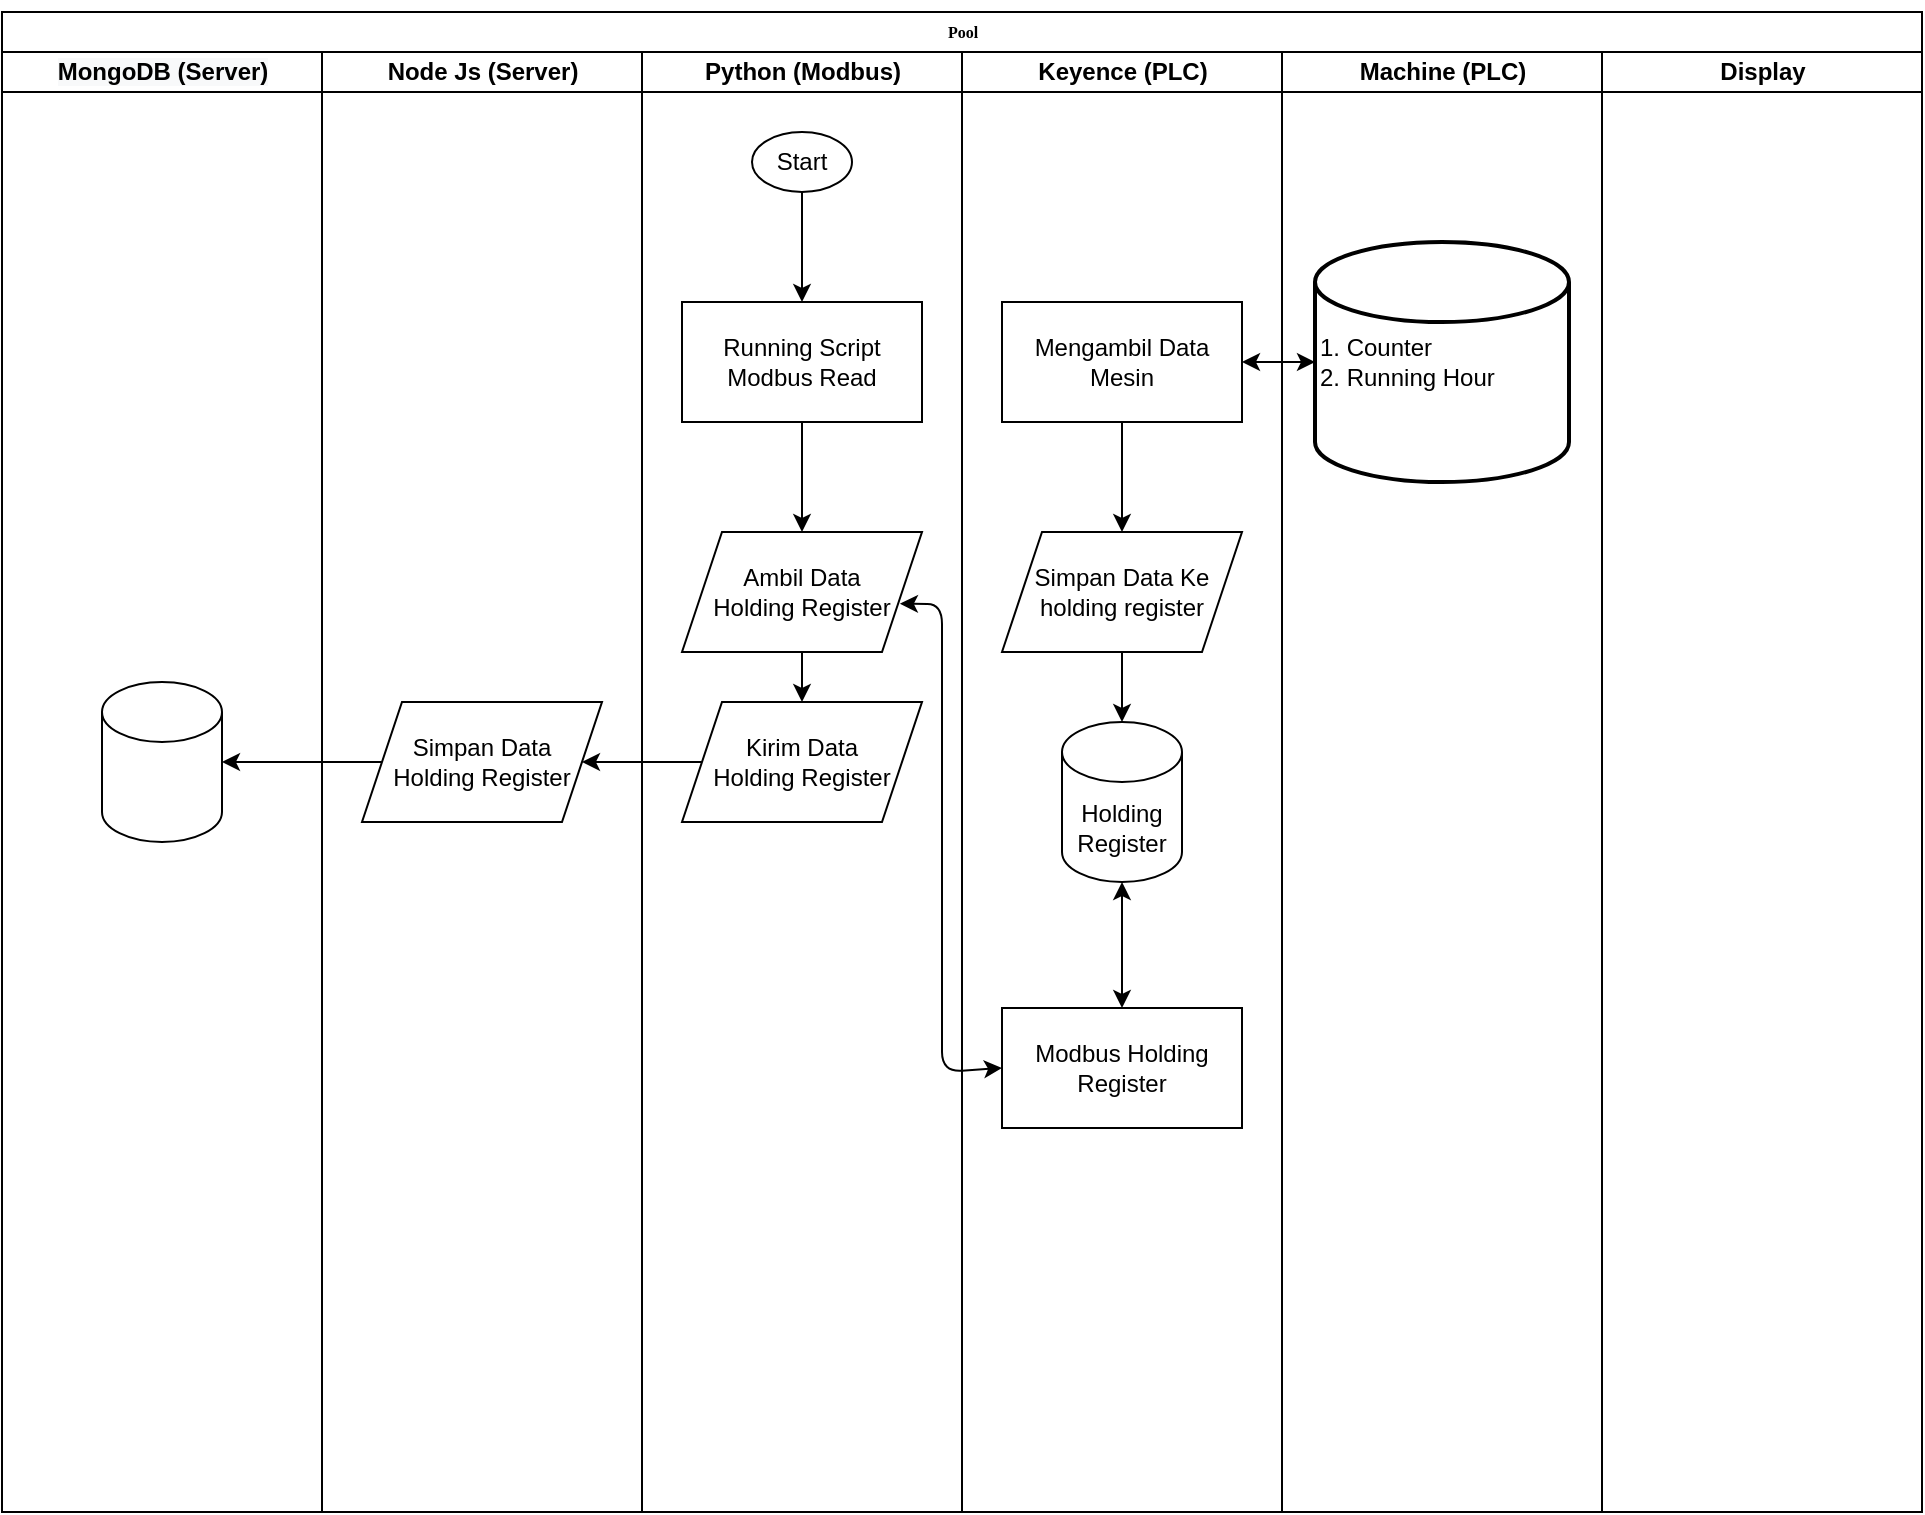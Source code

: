<mxfile version="14.6.13" type="github">
  <diagram name="Page-1" id="74e2e168-ea6b-b213-b513-2b3c1d86103e">
    <mxGraphModel dx="1447" dy="750" grid="1" gridSize="10" guides="1" tooltips="1" connect="1" arrows="1" fold="1" page="1" pageScale="1" pageWidth="1100" pageHeight="850" background="#ffffff" math="0" shadow="0">
      <root>
        <mxCell id="0" />
        <mxCell id="1" parent="0" />
        <mxCell id="77e6c97f196da883-1" value="Pool" style="swimlane;html=1;childLayout=stackLayout;startSize=20;rounded=0;shadow=0;labelBackgroundColor=none;strokeWidth=1;fontFamily=Verdana;fontSize=8;align=center;" parent="1" vertex="1">
          <mxGeometry x="90" y="30" width="960" height="750" as="geometry" />
        </mxCell>
        <mxCell id="77e6c97f196da883-2" value="&#xa;&#xa;&lt;span style=&quot;color: rgb(0, 0, 0); font-family: helvetica; font-size: 12px; font-style: normal; font-weight: 700; letter-spacing: normal; text-align: center; text-indent: 0px; text-transform: none; word-spacing: 0px; background-color: rgb(248, 249, 250); display: inline; float: none;&quot;&gt;MongoDB (Server)&lt;/span&gt;&#xa;&#xa;" style="swimlane;html=1;startSize=20;" parent="77e6c97f196da883-1" vertex="1">
          <mxGeometry y="20" width="160" height="730" as="geometry" />
        </mxCell>
        <mxCell id="j-q2rKWFq1lKvA7q3Dqb-40" value="" style="shape=cylinder3;whiteSpace=wrap;html=1;boundedLbl=1;backgroundOutline=1;size=15;fillColor=#ffffff;align=center;" vertex="1" parent="77e6c97f196da883-2">
          <mxGeometry x="50" y="315" width="60" height="80" as="geometry" />
        </mxCell>
        <mxCell id="77e6c97f196da883-6" value="Node Js (Server)" style="swimlane;html=1;startSize=20;" parent="77e6c97f196da883-1" vertex="1">
          <mxGeometry x="160" y="20" width="160" height="730" as="geometry" />
        </mxCell>
        <mxCell id="j-q2rKWFq1lKvA7q3Dqb-39" value="Simpan Data &lt;br&gt;Holding Register" style="shape=parallelogram;perimeter=parallelogramPerimeter;whiteSpace=wrap;html=1;fixedSize=1;fillColor=#ffffff;align=center;" vertex="1" parent="77e6c97f196da883-6">
          <mxGeometry x="20" y="325" width="120" height="60" as="geometry" />
        </mxCell>
        <mxCell id="77e6c97f196da883-3" value="Python (Modbus)" style="swimlane;html=1;startSize=20;" parent="77e6c97f196da883-1" vertex="1">
          <mxGeometry x="320" y="20" width="160" height="730" as="geometry" />
        </mxCell>
        <mxCell id="j-q2rKWFq1lKvA7q3Dqb-36" value="Kirim Data &lt;br&gt;Holding Register" style="shape=parallelogram;perimeter=parallelogramPerimeter;whiteSpace=wrap;html=1;fixedSize=1;fillColor=#ffffff;align=center;" vertex="1" parent="77e6c97f196da883-3">
          <mxGeometry x="20" y="325" width="120" height="60" as="geometry" />
        </mxCell>
        <mxCell id="j-q2rKWFq1lKvA7q3Dqb-11" value="Start" style="ellipse;whiteSpace=wrap;html=1;" vertex="1" parent="77e6c97f196da883-3">
          <mxGeometry x="55" y="40" width="50" height="30" as="geometry" />
        </mxCell>
        <mxCell id="77e6c97f196da883-4" value="Keyence (PLC)" style="swimlane;html=1;startSize=20;verticalAlign=middle;" parent="77e6c97f196da883-1" vertex="1">
          <mxGeometry x="480" y="20" width="160" height="730" as="geometry" />
        </mxCell>
        <mxCell id="j-q2rKWFq1lKvA7q3Dqb-24" style="edgeStyle=orthogonalEdgeStyle;rounded=0;orthogonalLoop=1;jettySize=auto;html=1;exitX=0.5;exitY=1;exitDx=0;exitDy=0;" edge="1" parent="77e6c97f196da883-4" source="j-q2rKWFq1lKvA7q3Dqb-21" target="j-q2rKWFq1lKvA7q3Dqb-22">
          <mxGeometry relative="1" as="geometry" />
        </mxCell>
        <mxCell id="j-q2rKWFq1lKvA7q3Dqb-21" value="Simpan Data Ke holding register" style="shape=parallelogram;perimeter=parallelogramPerimeter;whiteSpace=wrap;html=1;fixedSize=1;fillColor=#ffffff;align=center;" vertex="1" parent="77e6c97f196da883-4">
          <mxGeometry x="20" y="240" width="120" height="60" as="geometry" />
        </mxCell>
        <mxCell id="j-q2rKWFq1lKvA7q3Dqb-22" value="Holding Register" style="shape=cylinder3;whiteSpace=wrap;html=1;boundedLbl=1;backgroundOutline=1;size=15;fillColor=#ffffff;align=center;" vertex="1" parent="77e6c97f196da883-4">
          <mxGeometry x="50" y="335" width="60" height="80" as="geometry" />
        </mxCell>
        <mxCell id="j-q2rKWFq1lKvA7q3Dqb-30" value="Modbus Holding Register" style="whiteSpace=wrap;html=1;" vertex="1" parent="77e6c97f196da883-4">
          <mxGeometry x="20" y="478" width="120" height="60" as="geometry" />
        </mxCell>
        <mxCell id="j-q2rKWFq1lKvA7q3Dqb-32" value="" style="endArrow=classic;startArrow=classic;html=1;exitX=0.5;exitY=0;exitDx=0;exitDy=0;entryX=0.5;entryY=1;entryDx=0;entryDy=0;entryPerimeter=0;" edge="1" parent="77e6c97f196da883-4" source="j-q2rKWFq1lKvA7q3Dqb-30" target="j-q2rKWFq1lKvA7q3Dqb-22">
          <mxGeometry width="50" height="50" relative="1" as="geometry">
            <mxPoint x="80" y="450" as="sourcePoint" />
            <mxPoint x="80" y="410" as="targetPoint" />
          </mxGeometry>
        </mxCell>
        <mxCell id="77e6c97f196da883-5" value="Machine (PLC)" style="swimlane;html=1;startSize=20;" parent="77e6c97f196da883-1" vertex="1">
          <mxGeometry x="640" y="20" width="160" height="730" as="geometry" />
        </mxCell>
        <mxCell id="j-q2rKWFq1lKvA7q3Dqb-17" value="1. Counter&lt;br&gt;2. Running Hour" style="strokeWidth=2;html=1;shape=mxgraph.flowchart.database;whiteSpace=wrap;fillColor=#ffffff;align=left;" vertex="1" parent="77e6c97f196da883-5">
          <mxGeometry x="16.5" y="95" width="127" height="120" as="geometry" />
        </mxCell>
        <mxCell id="j-q2rKWFq1lKvA7q3Dqb-14" value="Display" style="swimlane;html=1;startSize=20;" vertex="1" parent="77e6c97f196da883-1">
          <mxGeometry x="800" y="20" width="160" height="730" as="geometry" />
        </mxCell>
        <mxCell id="j-q2rKWFq1lKvA7q3Dqb-41" style="edgeStyle=orthogonalEdgeStyle;rounded=0;orthogonalLoop=1;jettySize=auto;html=1;exitX=0;exitY=0.5;exitDx=0;exitDy=0;" edge="1" parent="77e6c97f196da883-1" source="j-q2rKWFq1lKvA7q3Dqb-36" target="j-q2rKWFq1lKvA7q3Dqb-39">
          <mxGeometry relative="1" as="geometry" />
        </mxCell>
        <mxCell id="j-q2rKWFq1lKvA7q3Dqb-42" style="edgeStyle=orthogonalEdgeStyle;rounded=0;orthogonalLoop=1;jettySize=auto;html=1;exitX=0;exitY=0.5;exitDx=0;exitDy=0;" edge="1" parent="77e6c97f196da883-1" source="j-q2rKWFq1lKvA7q3Dqb-39" target="j-q2rKWFq1lKvA7q3Dqb-40">
          <mxGeometry relative="1" as="geometry" />
        </mxCell>
        <mxCell id="j-q2rKWFq1lKvA7q3Dqb-13" value="" style="edgeStyle=orthogonalEdgeStyle;rounded=0;orthogonalLoop=1;jettySize=auto;html=1;entryX=0.5;entryY=0;entryDx=0;entryDy=0;" edge="1" parent="1" source="j-q2rKWFq1lKvA7q3Dqb-11" target="j-q2rKWFq1lKvA7q3Dqb-28">
          <mxGeometry relative="1" as="geometry">
            <mxPoint x="330" y="175" as="targetPoint" />
          </mxGeometry>
        </mxCell>
        <mxCell id="j-q2rKWFq1lKvA7q3Dqb-23" style="edgeStyle=orthogonalEdgeStyle;rounded=0;orthogonalLoop=1;jettySize=auto;html=1;exitX=0.5;exitY=1;exitDx=0;exitDy=0;" edge="1" parent="1" source="j-q2rKWFq1lKvA7q3Dqb-18" target="j-q2rKWFq1lKvA7q3Dqb-21">
          <mxGeometry relative="1" as="geometry" />
        </mxCell>
        <mxCell id="j-q2rKWFq1lKvA7q3Dqb-18" value="Mengambil Data Mesin" style="whiteSpace=wrap;html=1;" vertex="1" parent="1">
          <mxGeometry x="590" y="175" width="120" height="60" as="geometry" />
        </mxCell>
        <mxCell id="j-q2rKWFq1lKvA7q3Dqb-19" value="" style="endArrow=classic;startArrow=classic;html=1;entryX=0;entryY=0.5;entryDx=0;entryDy=0;entryPerimeter=0;exitX=1;exitY=0.5;exitDx=0;exitDy=0;" edge="1" parent="1" source="j-q2rKWFq1lKvA7q3Dqb-18" target="j-q2rKWFq1lKvA7q3Dqb-17">
          <mxGeometry width="50" height="50" relative="1" as="geometry">
            <mxPoint x="520" y="120" as="sourcePoint" />
            <mxPoint x="570" y="70" as="targetPoint" />
          </mxGeometry>
        </mxCell>
        <mxCell id="j-q2rKWFq1lKvA7q3Dqb-35" style="edgeStyle=orthogonalEdgeStyle;rounded=0;orthogonalLoop=1;jettySize=auto;html=1;exitX=0.5;exitY=1;exitDx=0;exitDy=0;entryX=0.5;entryY=0;entryDx=0;entryDy=0;" edge="1" parent="1" source="j-q2rKWFq1lKvA7q3Dqb-28" target="j-q2rKWFq1lKvA7q3Dqb-29">
          <mxGeometry relative="1" as="geometry" />
        </mxCell>
        <mxCell id="j-q2rKWFq1lKvA7q3Dqb-28" value="Running Script Modbus Read" style="rounded=0;whiteSpace=wrap;html=1;fillColor=#ffffff;align=center;" vertex="1" parent="1">
          <mxGeometry x="430" y="175" width="120" height="60" as="geometry" />
        </mxCell>
        <mxCell id="j-q2rKWFq1lKvA7q3Dqb-37" style="edgeStyle=orthogonalEdgeStyle;rounded=0;orthogonalLoop=1;jettySize=auto;html=1;exitX=0.5;exitY=1;exitDx=0;exitDy=0;" edge="1" parent="1" source="j-q2rKWFq1lKvA7q3Dqb-29" target="j-q2rKWFq1lKvA7q3Dqb-36">
          <mxGeometry relative="1" as="geometry" />
        </mxCell>
        <mxCell id="j-q2rKWFq1lKvA7q3Dqb-29" value="Ambil Data &lt;br&gt;Holding Register" style="shape=parallelogram;perimeter=parallelogramPerimeter;whiteSpace=wrap;html=1;fixedSize=1;fillColor=#ffffff;align=center;" vertex="1" parent="1">
          <mxGeometry x="430" y="290" width="120" height="60" as="geometry" />
        </mxCell>
        <mxCell id="j-q2rKWFq1lKvA7q3Dqb-34" value="" style="endArrow=classic;startArrow=classic;html=1;exitX=0.908;exitY=0.598;exitDx=0;exitDy=0;exitPerimeter=0;entryX=0;entryY=0.5;entryDx=0;entryDy=0;" edge="1" parent="1" source="j-q2rKWFq1lKvA7q3Dqb-29" target="j-q2rKWFq1lKvA7q3Dqb-30">
          <mxGeometry width="50" height="50" relative="1" as="geometry">
            <mxPoint x="520" y="340" as="sourcePoint" />
            <mxPoint x="590" y="410" as="targetPoint" />
            <Array as="points">
              <mxPoint x="560" y="326" />
              <mxPoint x="560" y="560" />
            </Array>
          </mxGeometry>
        </mxCell>
      </root>
    </mxGraphModel>
  </diagram>
</mxfile>

